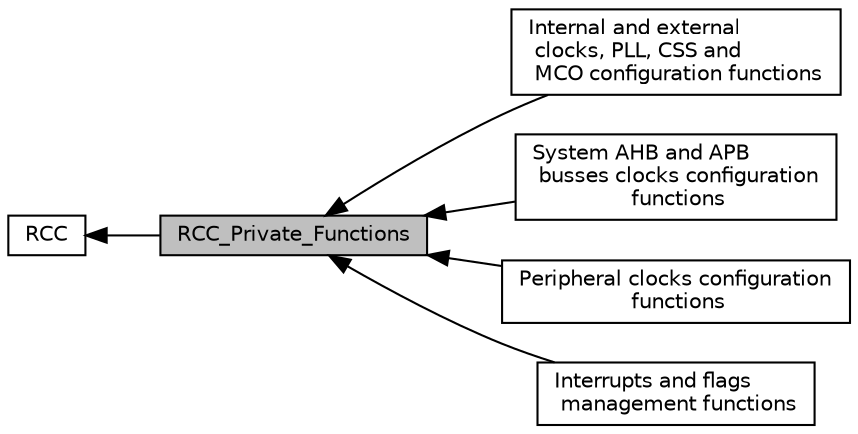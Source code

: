digraph "RCC_Private_Functions"
{
  edge [fontname="Helvetica",fontsize="10",labelfontname="Helvetica",labelfontsize="10"];
  node [fontname="Helvetica",fontsize="10",shape=record];
  rankdir=LR;
  Node2 [label="Internal and external\l clocks, PLL, CSS and\l MCO configuration functions",height=0.2,width=0.4,color="black", fillcolor="white", style="filled",URL="$group___r_c_c___group1.html",tooltip="Internal and external clocks, PLL, CSS and MCO configuration functions. "];
  Node3 [label="System AHB and APB\l busses clocks configuration\l functions",height=0.2,width=0.4,color="black", fillcolor="white", style="filled",URL="$group___r_c_c___group2.html",tooltip="System, AHB and APB busses clocks configuration functions. "];
  Node4 [label="Peripheral clocks configuration\l functions",height=0.2,width=0.4,color="black", fillcolor="white", style="filled",URL="$group___r_c_c___group3.html",tooltip="Peripheral clocks configuration functions. "];
  Node5 [label="Interrupts and flags\l management functions",height=0.2,width=0.4,color="black", fillcolor="white", style="filled",URL="$group___r_c_c___group4.html",tooltip="Interrupts and flags management functions. "];
  Node0 [label="RCC_Private_Functions",height=0.2,width=0.4,color="black", fillcolor="grey75", style="filled", fontcolor="black"];
  Node1 [label="RCC",height=0.2,width=0.4,color="black", fillcolor="white", style="filled",URL="$group___r_c_c.html",tooltip="RCC driver modules. "];
  Node1->Node0 [shape=plaintext, dir="back", style="solid"];
  Node0->Node2 [shape=plaintext, dir="back", style="solid"];
  Node0->Node3 [shape=plaintext, dir="back", style="solid"];
  Node0->Node4 [shape=plaintext, dir="back", style="solid"];
  Node0->Node5 [shape=plaintext, dir="back", style="solid"];
}
